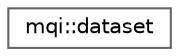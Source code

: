 digraph "Graphical Class Hierarchy"
{
 // LATEX_PDF_SIZE
  bgcolor="transparent";
  edge [fontname=Helvetica,fontsize=10,labelfontname=Helvetica,labelfontsize=10];
  node [fontname=Helvetica,fontsize=10,shape=box,height=0.2,width=0.4];
  rankdir="LR";
  Node0 [id="Node000000",label="mqi::dataset",height=0.2,width=0.4,color="grey40", fillcolor="white", style="filled",URL="$classmqi_1_1dataset.html",tooltip="A wrapper for gdcm::DataSet that simplifies accessing DICOM data elements and sequences."];
}
